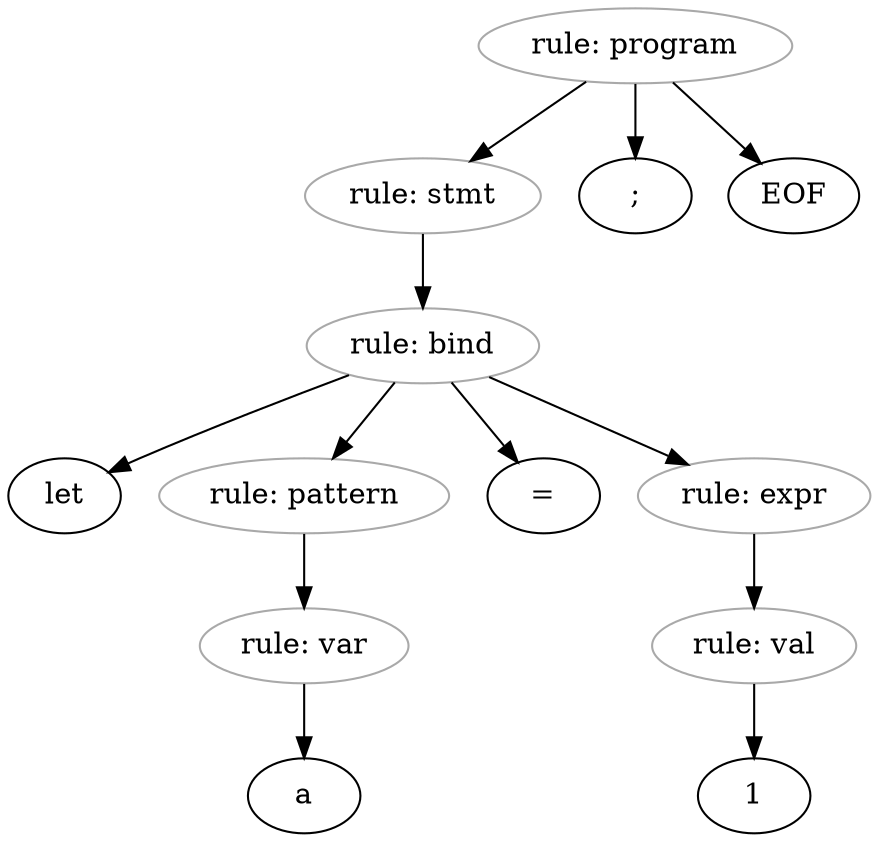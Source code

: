 digraph Program {
    node [label="\N"];
    1    [color=darkgray,
        label="rule: program"];
    2    [color=darkgray,
        label="rule: stmt"];
    1 -> 2;
    12    [label=";"];
    1 -> 12;
    13    [label=<EOF>];
    1 -> 13;
    3    [color=darkgray,
        label="rule: bind"];
    2 -> 3;
    4    [label=let];
    3 -> 4;
    5    [color=darkgray,
        label="rule: pattern"];
    3 -> 5;
    8    [label="="];
    3 -> 8;
    9    [color=darkgray,
        label="rule: expr"];
    3 -> 9;
    6    [color=darkgray,
        label="rule: var"];
    5 -> 6;
    7    [label=a];
    6 -> 7;
    10    [color=darkgray,
        label="rule: val"];
    9 -> 10;
    11    [label=1];
    10 -> 11;
}
